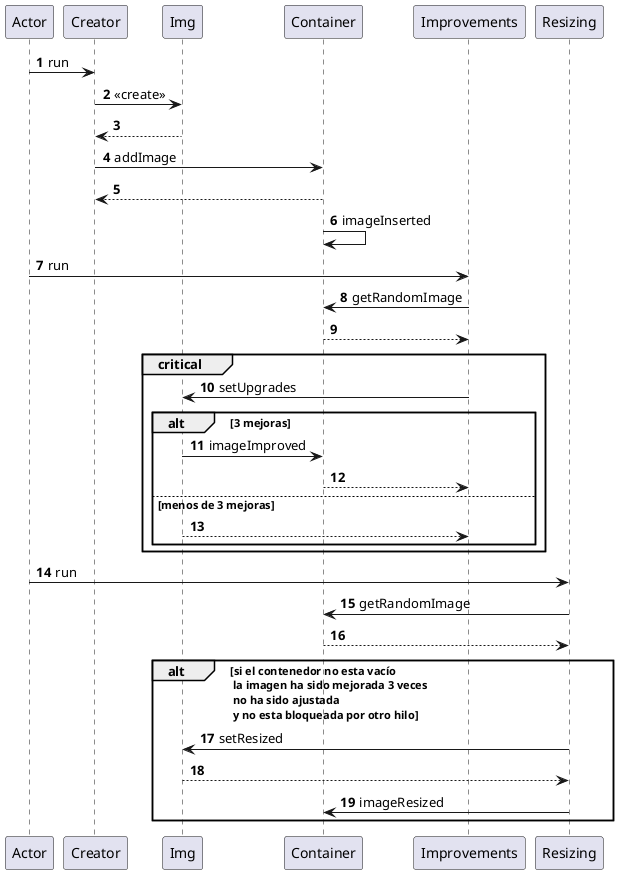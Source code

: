 @startuml
'https://plantuml.com/sequence-diagram
'Diagrama de secuencia, se puede renderizar instalando el plugin PlantUML de IntelliJ

autonumber

Actor -> Creator: run

Creator -> Img: <<create>>
Creator  <-- Img

Creator -> Container : addImage
Creator <-- Container

Container -> Container: imageInserted

Actor -> Improvements: run
Improvements -> Container: getRandomImage
Container --> Improvements
critical
Improvements -> Img: setUpgrades
alt 3 mejoras
Img -> Container: imageImproved
Container --> Improvements
else menos de 3 mejoras
Img --> Improvements
end
end


Actor -> Resizing:run
Resizing -> Container: getRandomImage
Container --> Resizing
alt si el contenedor no esta vacío \n la imagen ha sido mejorada 3 veces \n no ha sido ajustada \n y no esta bloqueada por otro hilo
Resizing -> Img: setResized
Img --> Resizing
Resizing -> Container: imageResized
end

@enduml